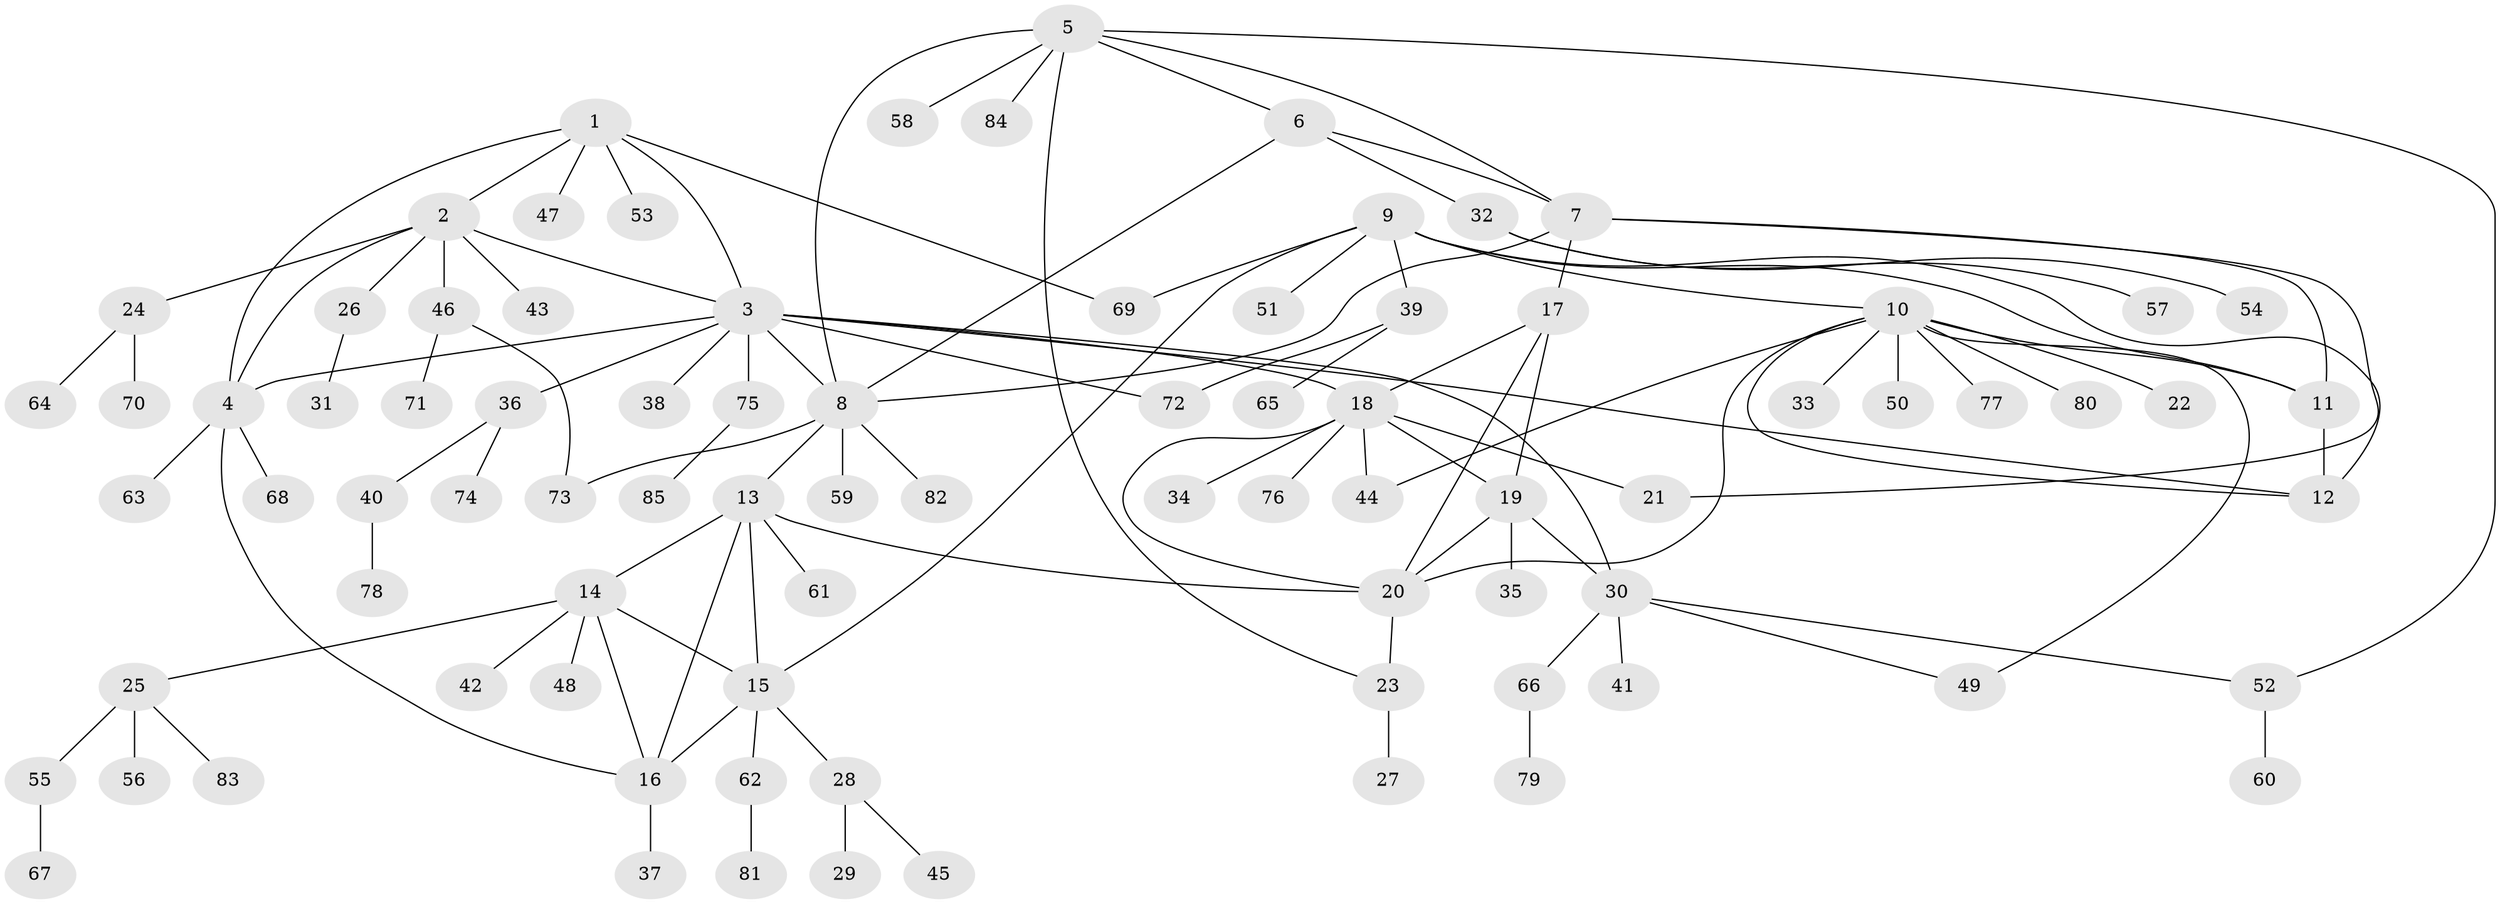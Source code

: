// coarse degree distribution, {13: 0.016129032258064516, 7: 0.08064516129032258, 4: 0.03225806451612903, 5: 0.06451612903225806, 3: 0.03225806451612903, 10: 0.03225806451612903, 6: 0.016129032258064516, 1: 0.5806451612903226, 2: 0.14516129032258066}
// Generated by graph-tools (version 1.1) at 2025/42/03/06/25 10:42:11]
// undirected, 85 vertices, 114 edges
graph export_dot {
graph [start="1"]
  node [color=gray90,style=filled];
  1;
  2;
  3;
  4;
  5;
  6;
  7;
  8;
  9;
  10;
  11;
  12;
  13;
  14;
  15;
  16;
  17;
  18;
  19;
  20;
  21;
  22;
  23;
  24;
  25;
  26;
  27;
  28;
  29;
  30;
  31;
  32;
  33;
  34;
  35;
  36;
  37;
  38;
  39;
  40;
  41;
  42;
  43;
  44;
  45;
  46;
  47;
  48;
  49;
  50;
  51;
  52;
  53;
  54;
  55;
  56;
  57;
  58;
  59;
  60;
  61;
  62;
  63;
  64;
  65;
  66;
  67;
  68;
  69;
  70;
  71;
  72;
  73;
  74;
  75;
  76;
  77;
  78;
  79;
  80;
  81;
  82;
  83;
  84;
  85;
  1 -- 2;
  1 -- 3;
  1 -- 4;
  1 -- 47;
  1 -- 53;
  1 -- 69;
  2 -- 3;
  2 -- 4;
  2 -- 24;
  2 -- 26;
  2 -- 43;
  2 -- 46;
  3 -- 4;
  3 -- 8;
  3 -- 12;
  3 -- 18;
  3 -- 30;
  3 -- 36;
  3 -- 38;
  3 -- 72;
  3 -- 75;
  4 -- 16;
  4 -- 63;
  4 -- 68;
  5 -- 6;
  5 -- 7;
  5 -- 8;
  5 -- 23;
  5 -- 52;
  5 -- 58;
  5 -- 84;
  6 -- 7;
  6 -- 8;
  6 -- 32;
  7 -- 8;
  7 -- 11;
  7 -- 17;
  7 -- 21;
  8 -- 13;
  8 -- 59;
  8 -- 73;
  8 -- 82;
  9 -- 10;
  9 -- 11;
  9 -- 12;
  9 -- 15;
  9 -- 39;
  9 -- 51;
  9 -- 69;
  10 -- 11;
  10 -- 12;
  10 -- 20;
  10 -- 22;
  10 -- 33;
  10 -- 44;
  10 -- 49;
  10 -- 50;
  10 -- 77;
  10 -- 80;
  11 -- 12;
  13 -- 14;
  13 -- 15;
  13 -- 16;
  13 -- 20;
  13 -- 61;
  14 -- 15;
  14 -- 16;
  14 -- 25;
  14 -- 42;
  14 -- 48;
  15 -- 16;
  15 -- 28;
  15 -- 62;
  16 -- 37;
  17 -- 18;
  17 -- 19;
  17 -- 20;
  18 -- 19;
  18 -- 20;
  18 -- 21;
  18 -- 34;
  18 -- 44;
  18 -- 76;
  19 -- 20;
  19 -- 30;
  19 -- 35;
  20 -- 23;
  23 -- 27;
  24 -- 64;
  24 -- 70;
  25 -- 55;
  25 -- 56;
  25 -- 83;
  26 -- 31;
  28 -- 29;
  28 -- 45;
  30 -- 41;
  30 -- 49;
  30 -- 52;
  30 -- 66;
  32 -- 54;
  32 -- 57;
  36 -- 40;
  36 -- 74;
  39 -- 65;
  39 -- 72;
  40 -- 78;
  46 -- 71;
  46 -- 73;
  52 -- 60;
  55 -- 67;
  62 -- 81;
  66 -- 79;
  75 -- 85;
}
